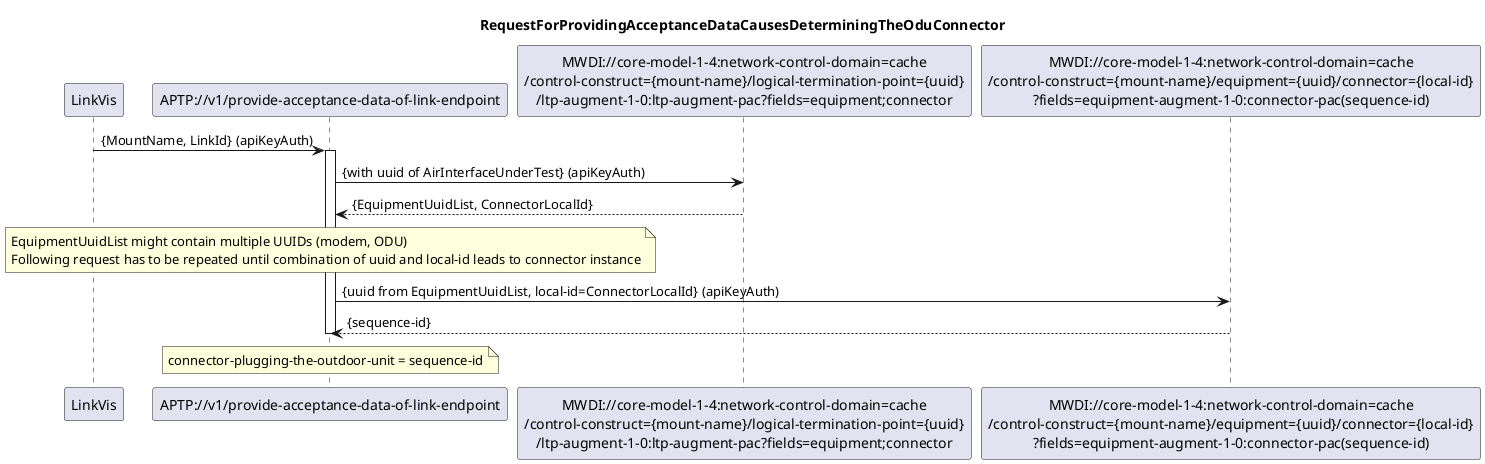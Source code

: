 @startuml 151_OduConnector
skinparam responseMessageBelowArrow true

title
RequestForProvidingAcceptanceDataCausesDeterminingTheOduConnector
end title

participant "LinkVis" as LinkVis
participant "APTP://v1/provide-acceptance-data-of-link-endpoint" as APTP
participant "MWDI://core-model-1-4:network-control-domain=cache\n/control-construct={mount-name}/logical-termination-point={uuid}\n/ltp-augment-1-0:ltp-augment-pac?fields=equipment;connector" as ConnectorId
participant "MWDI://core-model-1-4:network-control-domain=cache\n/control-construct={mount-name}/equipment={uuid}/connector={local-id}\n?fields=equipment-augment-1-0:connector-pac(sequence-id)" as ConnectorNumber


LinkVis -> APTP: {MountName, LinkId} (apiKeyAuth)
activate APTP

APTP -> ConnectorId: {with uuid of AirInterfaceUnderTest} (apiKeyAuth)
ConnectorId --> APTP: {EquipmentUuidList, ConnectorLocalId}

note over APTP
EquipmentUuidList might contain multiple UUIDs (modem, ODU)
Following request has to be repeated until combination of uuid and local-id leads to connector instance
end note

APTP -> ConnectorNumber: {uuid from EquipmentUuidList, local-id=ConnectorLocalId} (apiKeyAuth)
ConnectorNumber --> APTP: {sequence-id}

note over APTP
connector-plugging-the-outdoor-unit = sequence-id
end note

deactivate APTP

@enduml